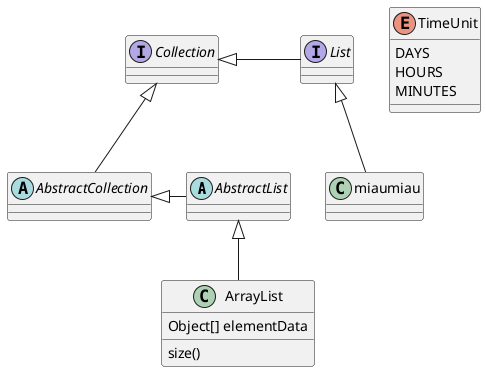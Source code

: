 @startuml
'https://plantuml.com/class-diagram

abstract class AbstractList
abstract AbstractCollection
interface List
interface Collection

List <|-- miaumiau
Collection <|-- AbstractCollection

Collection <|- List
AbstractCollection <|- AbstractList
AbstractList <|-- ArrayList

class ArrayList {
Object[] elementData
size()
}

enum TimeUnit {
DAYS
HOURS
MINUTES
}

@enduml
